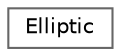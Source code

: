 digraph "Graphical Class Hierarchy"
{
 // LATEX_PDF_SIZE
  bgcolor="transparent";
  edge [fontname=Helvetica,fontsize=10,labelfontname=Helvetica,labelfontsize=10];
  node [fontname=Helvetica,fontsize=10,shape=box,height=0.2,width=0.4];
  rankdir="LR";
  Node0 [id="Node000000",label="Elliptic",height=0.2,width=0.4,color="grey40", fillcolor="white", style="filled",URL="$class_elliptic.html",tooltip="Class to convert isotropic LensHalos into elliptical halos."];
}
